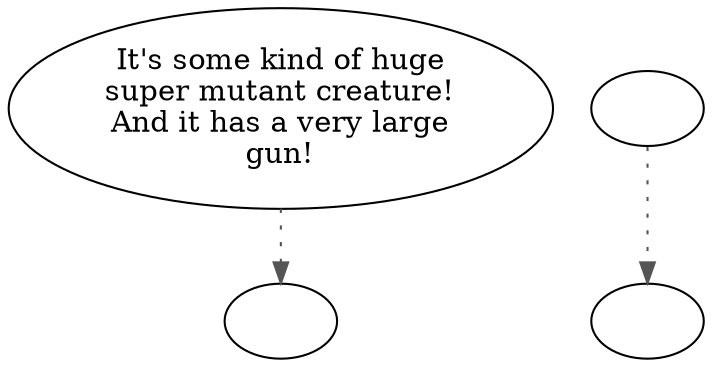 digraph MUTANT3 {
  "start" [style=filled       fillcolor="#FFFFFF"       color="#000000"]
  "start" -> "timeforwhat" [style=dotted color="#555555"]
  "start" [label="It's some kind of huge\nsuper mutant creature!\nAnd it has a very large\ngun!"]
  "timeforwhat" [style=filled       fillcolor="#FFFFFF"       color="#000000"]
  "timeforwhat" [label=""]
  "supercbt" [style=filled       fillcolor="#FFFFFF"       color="#000000"]
  "supercbt" [label=""]
  "superx" [style=filled       fillcolor="#FFFFFF"       color="#000000"]
  "superx" -> "supercbt" [style=dotted color="#555555"]
  "superx" [label=""]
}